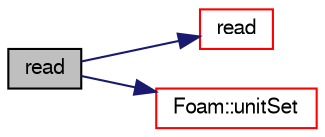 digraph "read"
{
  bgcolor="transparent";
  edge [fontname="FreeSans",fontsize="10",labelfontname="FreeSans",labelfontsize="10"];
  node [fontname="FreeSans",fontsize="10",shape=record];
  rankdir="LR";
  Node1399 [label="read",height=0.2,width=0.4,color="black", fillcolor="grey75", style="filled", fontcolor="black"];
  Node1399 -> Node1400 [color="midnightblue",fontsize="10",style="solid",fontname="FreeSans"];
  Node1400 [label="read",height=0.2,width=0.4,color="red",URL="$a26370.html#a4b1272c56fc93e26715db0ffd87a9b1f",tooltip="Read using provided units. Used only in initial parsing. "];
  Node1399 -> Node1494 [color="midnightblue",fontsize="10",style="solid",fontname="FreeSans"];
  Node1494 [label="Foam::unitSet",height=0.2,width=0.4,color="red",URL="$a21124.html#ab291fd4325ded310ef6d2212e126b39e",tooltip="Set of all dimensions. "];
}
